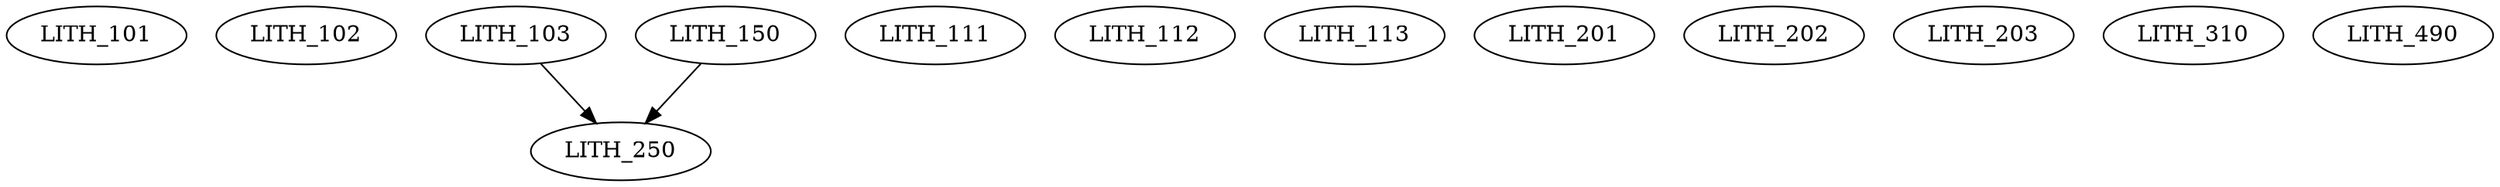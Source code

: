 digraph G {
    LITH_101;
    LITH_102;
    LITH_103;
    LITH_111;
    LITH_112;
    LITH_113;
    LITH_150;
    LITH_201;
    LITH_202;
    LITH_203;
    edge [color=black];
    LITH_103 -> LITH_250;
    LITH_150 -> LITH_250;
    LITH_310;
    LITH_490;
}
